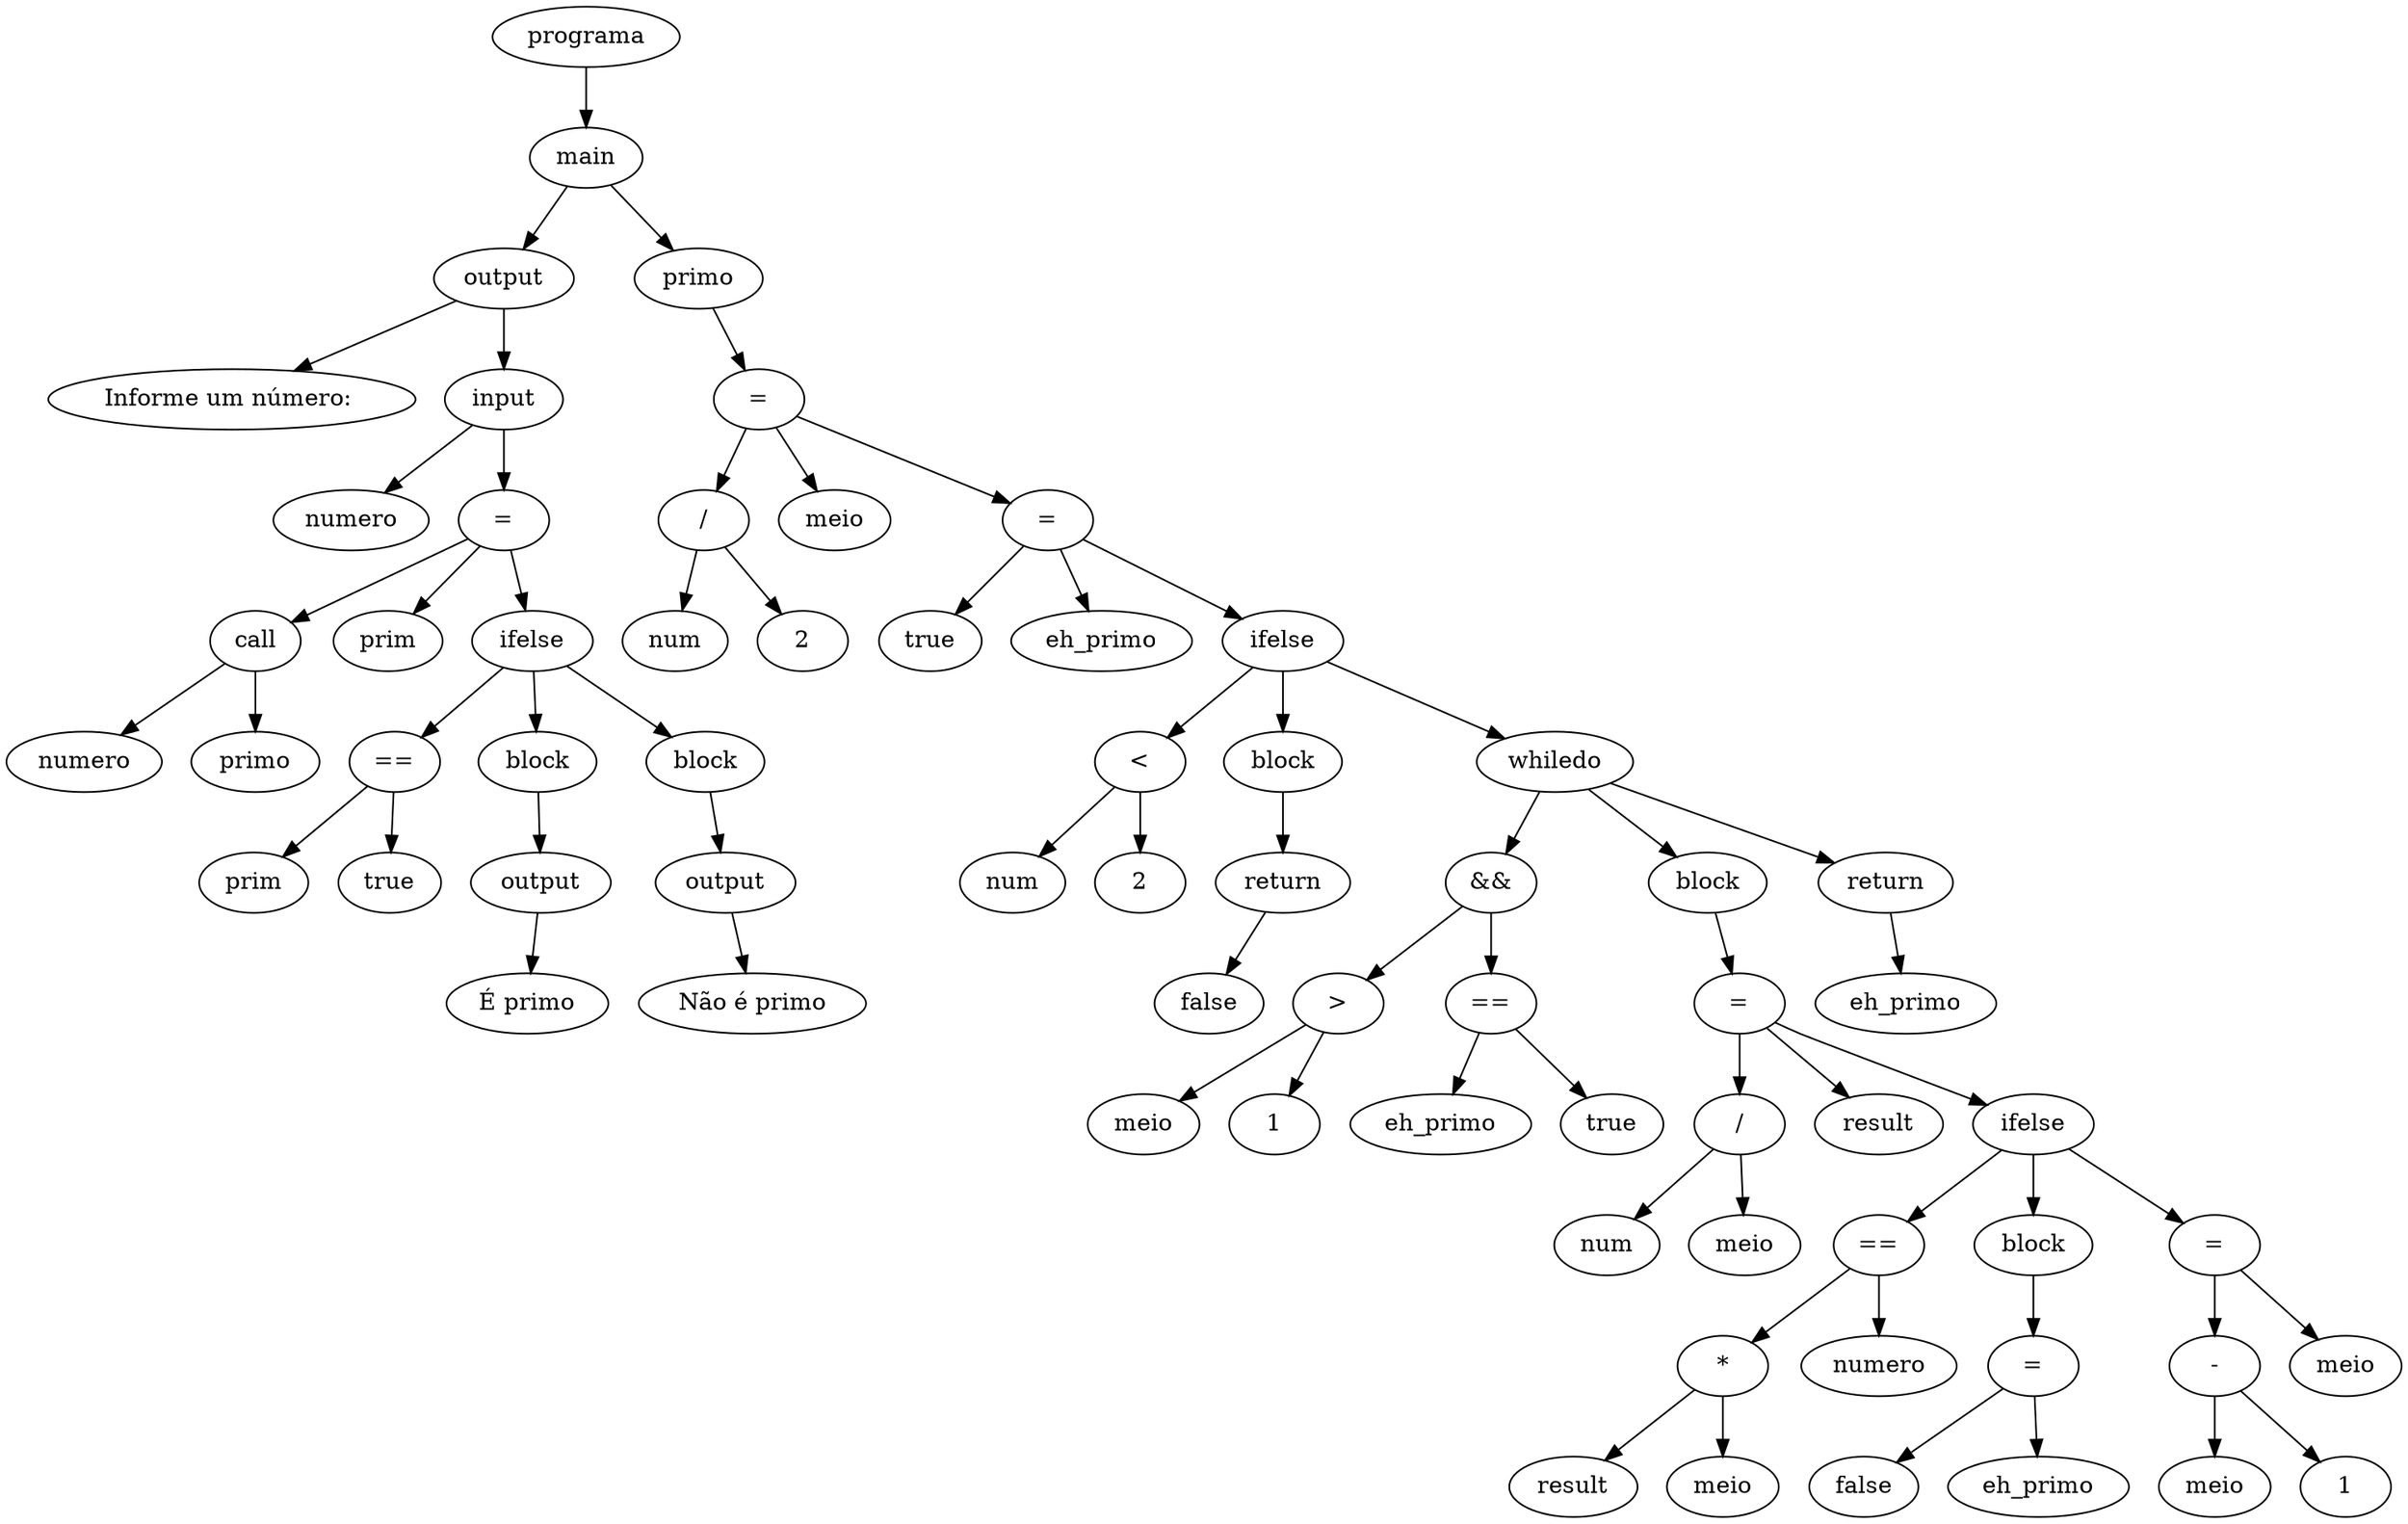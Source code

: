 digraph G {
node_0x1d0bd30 [label="Informe um número: "]
node_0x1d0bd60 [label="output"]
node_0x1d0bd60 -> node_0x1d0bd30
node_0x1d0be80 [label="numero"]
node_0x1d0beb0 [label="input"]
node_0x1d0beb0 -> node_0x1d0be80
node_0x1d0c1b0 [label="numero"]
node_0x1d0c1e0 [label="primo"]
node_0x1d0c210 [label="call"]
node_0x1d0c210 -> node_0x1d0c1e0
node_0x1d0c210 -> node_0x1d0c1b0
node_0x1d0c240 [label="prim"]
node_0x1d0c270 [label="="]
node_0x1d0c270 -> node_0x1d0c240
node_0x1d0c270 -> node_0x1d0c210
node_0x1d0c390 [label="prim"]
node_0x1d0c4b0 [label="true"]
node_0x1d0c4e0 [label="=="]
node_0x1d0c4e0 -> node_0x1d0c390
node_0x1d0c4e0 -> node_0x1d0c4b0
node_0x1d0c600 [label="É primo"]
node_0x1d0c630 [label="output"]
node_0x1d0c630 -> node_0x1d0c600
node_0x1d0c660 [label="block"]
node_0x1d0c660 -> node_0x1d0c630
node_0x1d0c780 [label="Não é primo"]
node_0x1d0c7b0 [label="output"]
node_0x1d0c7b0 -> node_0x1d0c780
node_0x1d0c7e0 [label="block"]
node_0x1d0c7e0 -> node_0x1d0c7b0
node_0x1d0c810 [label="ifelse"]
node_0x1d0c810 -> node_0x1d0c4e0
node_0x1d0c810 -> node_0x1d0c660
node_0x1d0c810 -> node_0x1d0c7e0
node_0x1d0c270 -> node_0x1d0c810
node_0x1d0beb0 -> node_0x1d0c270
node_0x1d0bd60 -> node_0x1d0beb0
node_0x1d0c840 [label="main"]
node_0x1d0c840 -> node_0x1d0bd60
node_0x1d0cf00 [label="num"]
node_0x1d0d020 [label="2"]
node_0x1d0d050 [label="/"]
node_0x1d0d050 -> node_0x1d0cf00
node_0x1d0d050 -> node_0x1d0d020
node_0x1d0d080 [label="meio"]
node_0x1d0d0b0 [label="="]
node_0x1d0d0b0 -> node_0x1d0d080
node_0x1d0d0b0 -> node_0x1d0d050
node_0x1d0d2c0 [label="true"]
node_0x1d0d2f0 [label="eh_primo"]
node_0x1d0d320 [label="="]
node_0x1d0d320 -> node_0x1d0d2f0
node_0x1d0d320 -> node_0x1d0d2c0
node_0x1d0d440 [label="num"]
node_0x1d0d560 [label="2"]
node_0x1d0d590 [label="<"]
node_0x1d0d590 -> node_0x1d0d440
node_0x1d0d590 -> node_0x1d0d560
node_0x1d0d6b0 [label="false"]
node_0x1d0d6e0 [label="return"]
node_0x1d0d6e0 -> node_0x1d0d6b0
node_0x1d0d710 [label="block"]
node_0x1d0d710 -> node_0x1d0d6e0
node_0x1d0d740 [label="ifelse"]
node_0x1d0d740 -> node_0x1d0d590
node_0x1d0d740 -> node_0x1d0d710
node_0x1d0d860 [label="meio"]
node_0x1d0d980 [label="1"]
node_0x1d0d9b0 [label=">"]
node_0x1d0d9b0 -> node_0x1d0d860
node_0x1d0d9b0 -> node_0x1d0d980
node_0x1d0dad0 [label="eh_primo"]
node_0x1d0dbf0 [label="true"]
node_0x1d0dc20 [label="=="]
node_0x1d0dc20 -> node_0x1d0dad0
node_0x1d0dc20 -> node_0x1d0dbf0
node_0x1d0dc50 [label="&&"]
node_0x1d0dc50 -> node_0x1d0d9b0
node_0x1d0dc50 -> node_0x1d0dc20
node_0x1d0de60 [label="num"]
node_0x1d0df80 [label="meio"]
node_0x1d0dfb0 [label="/"]
node_0x1d0dfb0 -> node_0x1d0de60
node_0x1d0dfb0 -> node_0x1d0df80
node_0x1d0dfe0 [label="result"]
node_0x1d0e010 [label="="]
node_0x1d0e010 -> node_0x1d0dfe0
node_0x1d0e010 -> node_0x1d0dfb0
node_0x1d0e130 [label="result"]
node_0x1d0e250 [label="meio"]
node_0x1d0e280 [label="*"]
node_0x1d0e280 -> node_0x1d0e130
node_0x1d0e280 -> node_0x1d0e250
node_0x1d0e3a0 [label="numero"]
node_0x1d0e3d0 [label="=="]
node_0x1d0e3d0 -> node_0x1d0e280
node_0x1d0e3d0 -> node_0x1d0e3a0
node_0x1d0e5e0 [label="false"]
node_0x1d0e610 [label="eh_primo"]
node_0x1d0e640 [label="="]
node_0x1d0e640 -> node_0x1d0e610
node_0x1d0e640 -> node_0x1d0e5e0
node_0x1d0e670 [label="block"]
node_0x1d0e670 -> node_0x1d0e640
node_0x1d0e6a0 [label="ifelse"]
node_0x1d0e6a0 -> node_0x1d0e3d0
node_0x1d0e6a0 -> node_0x1d0e670
node_0x1d0e8b0 [label="meio"]
node_0x1d0e9d0 [label="1"]
node_0x1d0ea00 [label="-"]
node_0x1d0ea00 -> node_0x1d0e8b0
node_0x1d0ea00 -> node_0x1d0e9d0
node_0x1d0ea30 [label="meio"]
node_0x1d0ea60 [label="="]
node_0x1d0ea60 -> node_0x1d0ea30
node_0x1d0ea60 -> node_0x1d0ea00
node_0x1d0e6a0 -> node_0x1d0ea60
node_0x1d0e010 -> node_0x1d0e6a0
node_0x1d0ea90 [label="block"]
node_0x1d0ea90 -> node_0x1d0e010
node_0x1d0eac0 [label="whiledo"]
node_0x1d0eac0 -> node_0x1d0dc50
node_0x1d0eac0 -> node_0x1d0ea90
node_0x1d0ebe0 [label="eh_primo"]
node_0x1d0ec10 [label="return"]
node_0x1d0ec10 -> node_0x1d0ebe0
node_0x1d0eac0 -> node_0x1d0ec10
node_0x1d0d740 -> node_0x1d0eac0
node_0x1d0d320 -> node_0x1d0d740
node_0x1d0d0b0 -> node_0x1d0d320
node_0x1d0ec40 [label="primo"]
node_0x1d0ec40 -> node_0x1d0d0b0
node_0x1d0c840 -> node_0x1d0ec40
node_0x1d0ec70 [label="programa"]
node_0x1d0ec70 -> node_0x1d0c840
}
